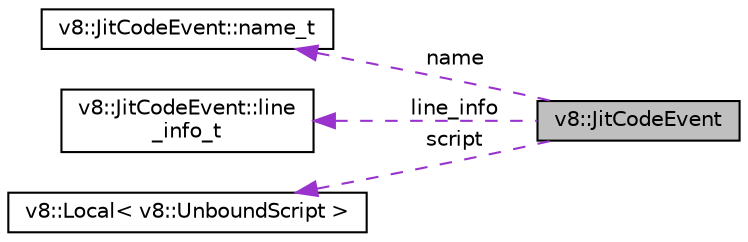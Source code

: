 digraph "v8::JitCodeEvent"
{
  edge [fontname="Helvetica",fontsize="10",labelfontname="Helvetica",labelfontsize="10"];
  node [fontname="Helvetica",fontsize="10",shape=record];
  rankdir="LR";
  Node1 [label="v8::JitCodeEvent",height=0.2,width=0.4,color="black", fillcolor="grey75", style="filled", fontcolor="black"];
  Node2 -> Node1 [dir="back",color="darkorchid3",fontsize="10",style="dashed",label=" name" ,fontname="Helvetica"];
  Node2 [label="v8::JitCodeEvent::name_t",height=0.2,width=0.4,color="black", fillcolor="white", style="filled",URL="$structv8_1_1JitCodeEvent_1_1name__t.html"];
  Node3 -> Node1 [dir="back",color="darkorchid3",fontsize="10",style="dashed",label=" line_info" ,fontname="Helvetica"];
  Node3 [label="v8::JitCodeEvent::line\l_info_t",height=0.2,width=0.4,color="black", fillcolor="white", style="filled",URL="$structv8_1_1JitCodeEvent_1_1line__info__t.html"];
  Node4 -> Node1 [dir="back",color="darkorchid3",fontsize="10",style="dashed",label=" script" ,fontname="Helvetica"];
  Node4 [label="v8::Local\< v8::UnboundScript \>",height=0.2,width=0.4,color="black", fillcolor="white", style="filled",URL="$classv8_1_1Local.html"];
}
